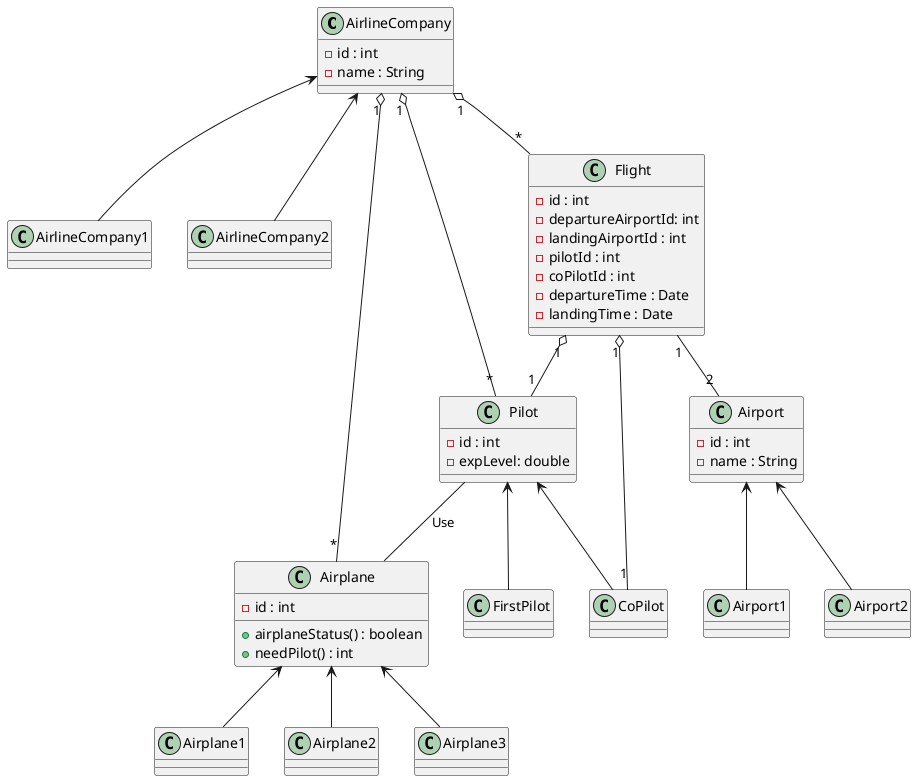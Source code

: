 @startuml Uçuş Yönetim Sistemi

class AirlineCompany{
    - id : int
    - name : String
}

class AirlineCompany1{
    
}
class AirlineCompany2{
    
}

class Flight{
    - id : int
    - departureAirportId: int
    - landingAirportId : int
    - pilotId : int
    - coPilotId : int
    - departureTime : Date
    - landingTime : Date
}

class Pilot{
    - id : int
    - expLevel: double
}

class Airplane{
    - id : int
    + airplaneStatus() : boolean
    + needPilot() : int
}

class FirstPilot{
    
}

class CoPilot{
    
}

class Airport{
    - id : int
    - name : String
}

class Airplane1{
    
}

class Airplane2{
    
}

class Airplane3{
    
}

class Airport1{
    
}

class Airport2{
    
}

AirlineCompany <-- AirlineCompany1
AirlineCompany <-- AirlineCompany2
AirlineCompany "1" o-- "*" Pilot
AirlineCompany "1" o-- "*"  Flight 
AirlineCompany "1" o-- "*" Airplane
Pilot  -- Airplane : Use
Pilot <-- FirstPilot
Pilot <-- CoPilot
Flight "1" o-- "1" CoPilot
Flight "1" o-- "1" Pilot
Flight "1" -- "2" Airport

Airport <-- Airport1
Airport <-- Airport2

Airplane <-- Airplane1
Airplane <-- Airplane2
Airplane <-- Airplane3



@enduml